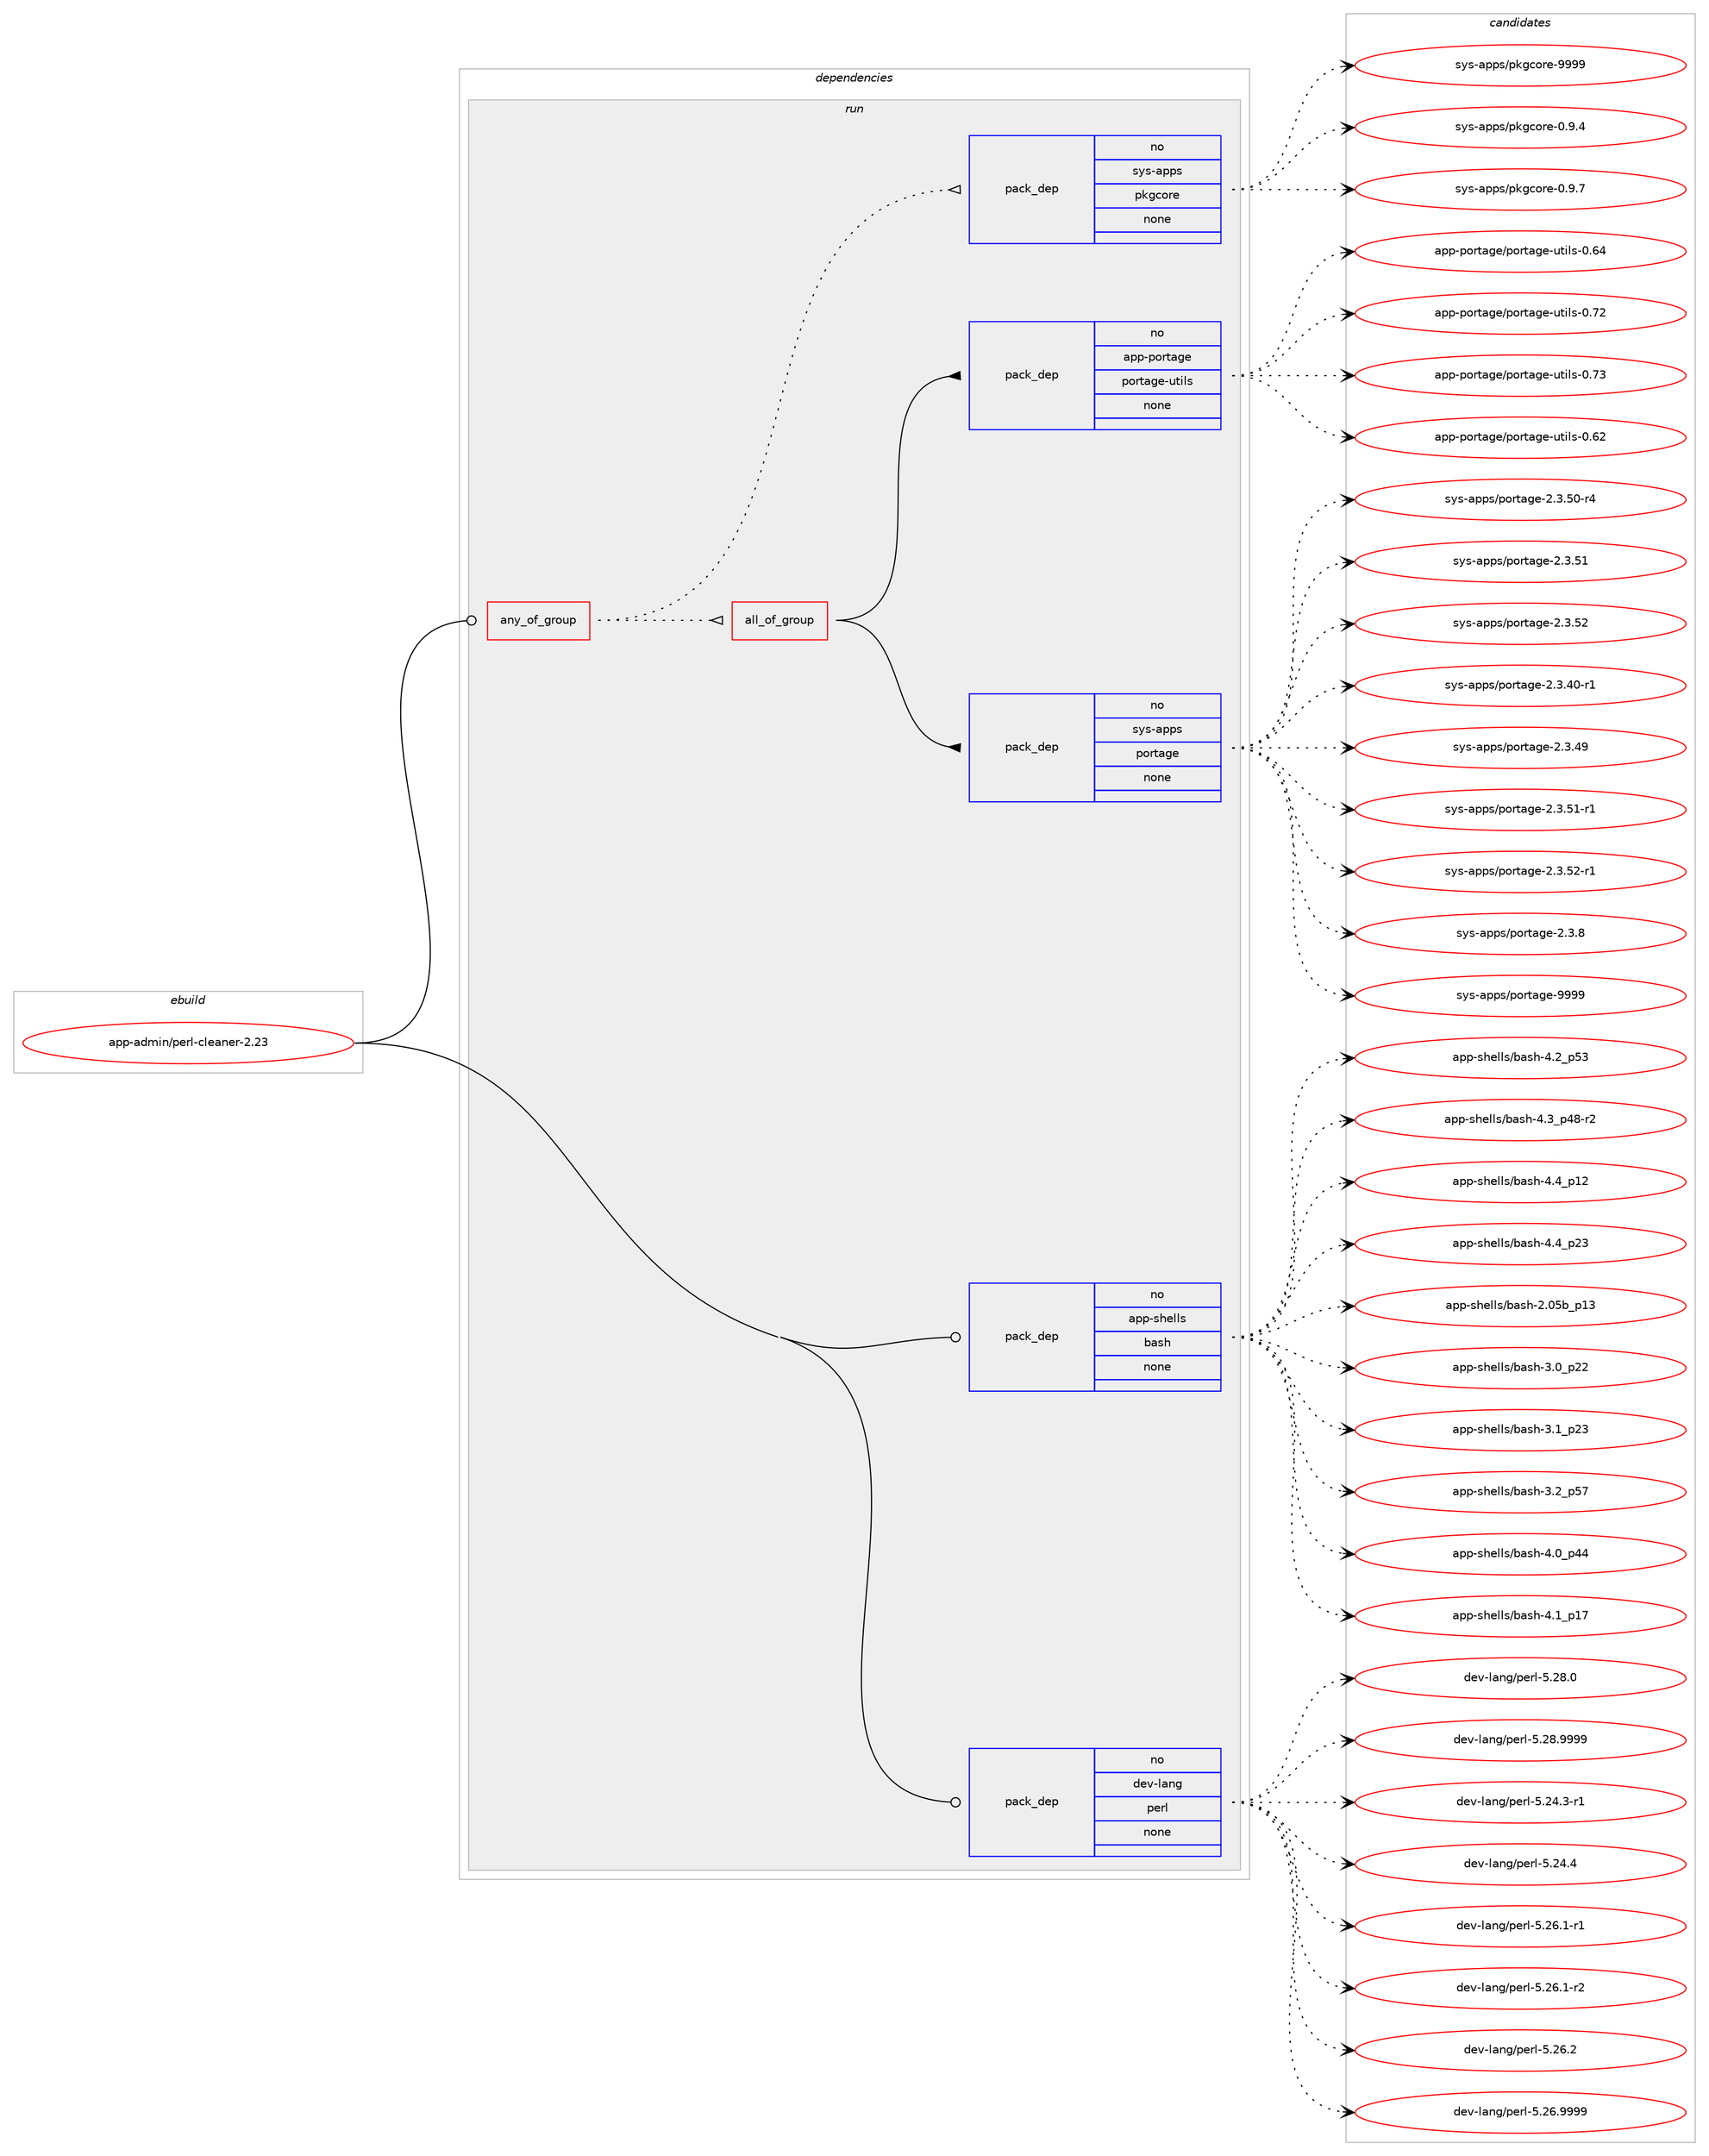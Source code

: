 digraph prolog {

# *************
# Graph options
# *************

newrank=true;
concentrate=true;
compound=true;
graph [rankdir=LR,fontname=Helvetica,fontsize=10,ranksep=1.5];#, ranksep=2.5, nodesep=0.2];
edge  [arrowhead=vee];
node  [fontname=Helvetica,fontsize=10];

# **********
# The ebuild
# **********

subgraph cluster_leftcol {
color=gray;
rank=same;
label=<<i>ebuild</i>>;
id [label="app-admin/perl-cleaner-2.23", color=red, width=4, href="../app-admin/perl-cleaner-2.23.svg"];
}

# ****************
# The dependencies
# ****************

subgraph cluster_midcol {
color=gray;
label=<<i>dependencies</i>>;
subgraph cluster_compile {
fillcolor="#eeeeee";
style=filled;
label=<<i>compile</i>>;
}
subgraph cluster_compileandrun {
fillcolor="#eeeeee";
style=filled;
label=<<i>compile and run</i>>;
}
subgraph cluster_run {
fillcolor="#eeeeee";
style=filled;
label=<<i>run</i>>;
subgraph any52 {
dependency1043 [label=<<TABLE BORDER="0" CELLBORDER="1" CELLSPACING="0" CELLPADDING="4"><TR><TD CELLPADDING="10">any_of_group</TD></TR></TABLE>>, shape=none, color=red];subgraph all2 {
dependency1044 [label=<<TABLE BORDER="0" CELLBORDER="1" CELLSPACING="0" CELLPADDING="4"><TR><TD CELLPADDING="10">all_of_group</TD></TR></TABLE>>, shape=none, color=red];subgraph pack839 {
dependency1045 [label=<<TABLE BORDER="0" CELLBORDER="1" CELLSPACING="0" CELLPADDING="4" WIDTH="220"><TR><TD ROWSPAN="6" CELLPADDING="30">pack_dep</TD></TR><TR><TD WIDTH="110">no</TD></TR><TR><TD>sys-apps</TD></TR><TR><TD>portage</TD></TR><TR><TD>none</TD></TR><TR><TD></TD></TR></TABLE>>, shape=none, color=blue];
}
dependency1044:e -> dependency1045:w [weight=20,style="solid",arrowhead="inv"];
subgraph pack840 {
dependency1046 [label=<<TABLE BORDER="0" CELLBORDER="1" CELLSPACING="0" CELLPADDING="4" WIDTH="220"><TR><TD ROWSPAN="6" CELLPADDING="30">pack_dep</TD></TR><TR><TD WIDTH="110">no</TD></TR><TR><TD>app-portage</TD></TR><TR><TD>portage-utils</TD></TR><TR><TD>none</TD></TR><TR><TD></TD></TR></TABLE>>, shape=none, color=blue];
}
dependency1044:e -> dependency1046:w [weight=20,style="solid",arrowhead="inv"];
}
dependency1043:e -> dependency1044:w [weight=20,style="dotted",arrowhead="oinv"];
subgraph pack841 {
dependency1047 [label=<<TABLE BORDER="0" CELLBORDER="1" CELLSPACING="0" CELLPADDING="4" WIDTH="220"><TR><TD ROWSPAN="6" CELLPADDING="30">pack_dep</TD></TR><TR><TD WIDTH="110">no</TD></TR><TR><TD>sys-apps</TD></TR><TR><TD>pkgcore</TD></TR><TR><TD>none</TD></TR><TR><TD></TD></TR></TABLE>>, shape=none, color=blue];
}
dependency1043:e -> dependency1047:w [weight=20,style="dotted",arrowhead="oinv"];
}
id:e -> dependency1043:w [weight=20,style="solid",arrowhead="odot"];
subgraph pack842 {
dependency1048 [label=<<TABLE BORDER="0" CELLBORDER="1" CELLSPACING="0" CELLPADDING="4" WIDTH="220"><TR><TD ROWSPAN="6" CELLPADDING="30">pack_dep</TD></TR><TR><TD WIDTH="110">no</TD></TR><TR><TD>app-shells</TD></TR><TR><TD>bash</TD></TR><TR><TD>none</TD></TR><TR><TD></TD></TR></TABLE>>, shape=none, color=blue];
}
id:e -> dependency1048:w [weight=20,style="solid",arrowhead="odot"];
subgraph pack843 {
dependency1049 [label=<<TABLE BORDER="0" CELLBORDER="1" CELLSPACING="0" CELLPADDING="4" WIDTH="220"><TR><TD ROWSPAN="6" CELLPADDING="30">pack_dep</TD></TR><TR><TD WIDTH="110">no</TD></TR><TR><TD>dev-lang</TD></TR><TR><TD>perl</TD></TR><TR><TD>none</TD></TR><TR><TD></TD></TR></TABLE>>, shape=none, color=blue];
}
id:e -> dependency1049:w [weight=20,style="solid",arrowhead="odot"];
}
}

# **************
# The candidates
# **************

subgraph cluster_choices {
rank=same;
color=gray;
label=<<i>candidates</i>>;

subgraph choice839 {
color=black;
nodesep=1;
choice11512111545971121121154711211111411697103101455046514653484511452 [label="sys-apps/portage-2.3.50-r4", color=red, width=4,href="../sys-apps/portage-2.3.50-r4.svg"];
choice1151211154597112112115471121111141169710310145504651465349 [label="sys-apps/portage-2.3.51", color=red, width=4,href="../sys-apps/portage-2.3.51.svg"];
choice1151211154597112112115471121111141169710310145504651465350 [label="sys-apps/portage-2.3.52", color=red, width=4,href="../sys-apps/portage-2.3.52.svg"];
choice11512111545971121121154711211111411697103101455046514652484511449 [label="sys-apps/portage-2.3.40-r1", color=red, width=4,href="../sys-apps/portage-2.3.40-r1.svg"];
choice1151211154597112112115471121111141169710310145504651465257 [label="sys-apps/portage-2.3.49", color=red, width=4,href="../sys-apps/portage-2.3.49.svg"];
choice11512111545971121121154711211111411697103101455046514653494511449 [label="sys-apps/portage-2.3.51-r1", color=red, width=4,href="../sys-apps/portage-2.3.51-r1.svg"];
choice11512111545971121121154711211111411697103101455046514653504511449 [label="sys-apps/portage-2.3.52-r1", color=red, width=4,href="../sys-apps/portage-2.3.52-r1.svg"];
choice11512111545971121121154711211111411697103101455046514656 [label="sys-apps/portage-2.3.8", color=red, width=4,href="../sys-apps/portage-2.3.8.svg"];
choice115121115459711211211547112111114116971031014557575757 [label="sys-apps/portage-9999", color=red, width=4,href="../sys-apps/portage-9999.svg"];
dependency1045:e -> choice11512111545971121121154711211111411697103101455046514653484511452:w [style=dotted,weight="100"];
dependency1045:e -> choice1151211154597112112115471121111141169710310145504651465349:w [style=dotted,weight="100"];
dependency1045:e -> choice1151211154597112112115471121111141169710310145504651465350:w [style=dotted,weight="100"];
dependency1045:e -> choice11512111545971121121154711211111411697103101455046514652484511449:w [style=dotted,weight="100"];
dependency1045:e -> choice1151211154597112112115471121111141169710310145504651465257:w [style=dotted,weight="100"];
dependency1045:e -> choice11512111545971121121154711211111411697103101455046514653494511449:w [style=dotted,weight="100"];
dependency1045:e -> choice11512111545971121121154711211111411697103101455046514653504511449:w [style=dotted,weight="100"];
dependency1045:e -> choice11512111545971121121154711211111411697103101455046514656:w [style=dotted,weight="100"];
dependency1045:e -> choice115121115459711211211547112111114116971031014557575757:w [style=dotted,weight="100"];
}
subgraph choice840 {
color=black;
nodesep=1;
choice9711211245112111114116971031014711211111411697103101451171161051081154548465450 [label="app-portage/portage-utils-0.62", color=red, width=4,href="../app-portage/portage-utils-0.62.svg"];
choice9711211245112111114116971031014711211111411697103101451171161051081154548465452 [label="app-portage/portage-utils-0.64", color=red, width=4,href="../app-portage/portage-utils-0.64.svg"];
choice9711211245112111114116971031014711211111411697103101451171161051081154548465550 [label="app-portage/portage-utils-0.72", color=red, width=4,href="../app-portage/portage-utils-0.72.svg"];
choice9711211245112111114116971031014711211111411697103101451171161051081154548465551 [label="app-portage/portage-utils-0.73", color=red, width=4,href="../app-portage/portage-utils-0.73.svg"];
dependency1046:e -> choice9711211245112111114116971031014711211111411697103101451171161051081154548465450:w [style=dotted,weight="100"];
dependency1046:e -> choice9711211245112111114116971031014711211111411697103101451171161051081154548465452:w [style=dotted,weight="100"];
dependency1046:e -> choice9711211245112111114116971031014711211111411697103101451171161051081154548465550:w [style=dotted,weight="100"];
dependency1046:e -> choice9711211245112111114116971031014711211111411697103101451171161051081154548465551:w [style=dotted,weight="100"];
}
subgraph choice841 {
color=black;
nodesep=1;
choice11512111545971121121154711210710399111114101454846574652 [label="sys-apps/pkgcore-0.9.4", color=red, width=4,href="../sys-apps/pkgcore-0.9.4.svg"];
choice11512111545971121121154711210710399111114101454846574655 [label="sys-apps/pkgcore-0.9.7", color=red, width=4,href="../sys-apps/pkgcore-0.9.7.svg"];
choice115121115459711211211547112107103991111141014557575757 [label="sys-apps/pkgcore-9999", color=red, width=4,href="../sys-apps/pkgcore-9999.svg"];
dependency1047:e -> choice11512111545971121121154711210710399111114101454846574652:w [style=dotted,weight="100"];
dependency1047:e -> choice11512111545971121121154711210710399111114101454846574655:w [style=dotted,weight="100"];
dependency1047:e -> choice115121115459711211211547112107103991111141014557575757:w [style=dotted,weight="100"];
}
subgraph choice842 {
color=black;
nodesep=1;
choice9711211245115104101108108115479897115104455046485398951124951 [label="app-shells/bash-2.05b_p13", color=red, width=4,href="../app-shells/bash-2.05b_p13.svg"];
choice971121124511510410110810811547989711510445514648951125050 [label="app-shells/bash-3.0_p22", color=red, width=4,href="../app-shells/bash-3.0_p22.svg"];
choice971121124511510410110810811547989711510445514649951125051 [label="app-shells/bash-3.1_p23", color=red, width=4,href="../app-shells/bash-3.1_p23.svg"];
choice971121124511510410110810811547989711510445514650951125355 [label="app-shells/bash-3.2_p57", color=red, width=4,href="../app-shells/bash-3.2_p57.svg"];
choice971121124511510410110810811547989711510445524648951125252 [label="app-shells/bash-4.0_p44", color=red, width=4,href="../app-shells/bash-4.0_p44.svg"];
choice971121124511510410110810811547989711510445524649951124955 [label="app-shells/bash-4.1_p17", color=red, width=4,href="../app-shells/bash-4.1_p17.svg"];
choice971121124511510410110810811547989711510445524650951125351 [label="app-shells/bash-4.2_p53", color=red, width=4,href="../app-shells/bash-4.2_p53.svg"];
choice9711211245115104101108108115479897115104455246519511252564511450 [label="app-shells/bash-4.3_p48-r2", color=red, width=4,href="../app-shells/bash-4.3_p48-r2.svg"];
choice971121124511510410110810811547989711510445524652951124950 [label="app-shells/bash-4.4_p12", color=red, width=4,href="../app-shells/bash-4.4_p12.svg"];
choice971121124511510410110810811547989711510445524652951125051 [label="app-shells/bash-4.4_p23", color=red, width=4,href="../app-shells/bash-4.4_p23.svg"];
dependency1048:e -> choice9711211245115104101108108115479897115104455046485398951124951:w [style=dotted,weight="100"];
dependency1048:e -> choice971121124511510410110810811547989711510445514648951125050:w [style=dotted,weight="100"];
dependency1048:e -> choice971121124511510410110810811547989711510445514649951125051:w [style=dotted,weight="100"];
dependency1048:e -> choice971121124511510410110810811547989711510445514650951125355:w [style=dotted,weight="100"];
dependency1048:e -> choice971121124511510410110810811547989711510445524648951125252:w [style=dotted,weight="100"];
dependency1048:e -> choice971121124511510410110810811547989711510445524649951124955:w [style=dotted,weight="100"];
dependency1048:e -> choice971121124511510410110810811547989711510445524650951125351:w [style=dotted,weight="100"];
dependency1048:e -> choice9711211245115104101108108115479897115104455246519511252564511450:w [style=dotted,weight="100"];
dependency1048:e -> choice971121124511510410110810811547989711510445524652951124950:w [style=dotted,weight="100"];
dependency1048:e -> choice971121124511510410110810811547989711510445524652951125051:w [style=dotted,weight="100"];
}
subgraph choice843 {
color=black;
nodesep=1;
choice100101118451089711010347112101114108455346505246514511449 [label="dev-lang/perl-5.24.3-r1", color=red, width=4,href="../dev-lang/perl-5.24.3-r1.svg"];
choice10010111845108971101034711210111410845534650524652 [label="dev-lang/perl-5.24.4", color=red, width=4,href="../dev-lang/perl-5.24.4.svg"];
choice100101118451089711010347112101114108455346505446494511449 [label="dev-lang/perl-5.26.1-r1", color=red, width=4,href="../dev-lang/perl-5.26.1-r1.svg"];
choice100101118451089711010347112101114108455346505446494511450 [label="dev-lang/perl-5.26.1-r2", color=red, width=4,href="../dev-lang/perl-5.26.1-r2.svg"];
choice10010111845108971101034711210111410845534650544650 [label="dev-lang/perl-5.26.2", color=red, width=4,href="../dev-lang/perl-5.26.2.svg"];
choice10010111845108971101034711210111410845534650544657575757 [label="dev-lang/perl-5.26.9999", color=red, width=4,href="../dev-lang/perl-5.26.9999.svg"];
choice10010111845108971101034711210111410845534650564648 [label="dev-lang/perl-5.28.0", color=red, width=4,href="../dev-lang/perl-5.28.0.svg"];
choice10010111845108971101034711210111410845534650564657575757 [label="dev-lang/perl-5.28.9999", color=red, width=4,href="../dev-lang/perl-5.28.9999.svg"];
dependency1049:e -> choice100101118451089711010347112101114108455346505246514511449:w [style=dotted,weight="100"];
dependency1049:e -> choice10010111845108971101034711210111410845534650524652:w [style=dotted,weight="100"];
dependency1049:e -> choice100101118451089711010347112101114108455346505446494511449:w [style=dotted,weight="100"];
dependency1049:e -> choice100101118451089711010347112101114108455346505446494511450:w [style=dotted,weight="100"];
dependency1049:e -> choice10010111845108971101034711210111410845534650544650:w [style=dotted,weight="100"];
dependency1049:e -> choice10010111845108971101034711210111410845534650544657575757:w [style=dotted,weight="100"];
dependency1049:e -> choice10010111845108971101034711210111410845534650564648:w [style=dotted,weight="100"];
dependency1049:e -> choice10010111845108971101034711210111410845534650564657575757:w [style=dotted,weight="100"];
}
}

}
